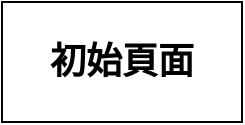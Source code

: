 <mxfile version="22.1.3" type="github">
  <diagram name="第 1 页" id="pR2CvmZpHDpMrfUjj5Pc">
    <mxGraphModel dx="2213" dy="781" grid="1" gridSize="10" guides="1" tooltips="1" connect="1" arrows="1" fold="1" page="1" pageScale="1" pageWidth="827" pageHeight="1169" math="0" shadow="0">
      <root>
        <mxCell id="0" />
        <mxCell id="1" parent="0" />
        <mxCell id="wleDwTEwPIvJDNHKYaG6-1" value="&lt;b&gt;&lt;font style=&quot;font-size: 18px;&quot;&gt;初始頁面&lt;/font&gt;&lt;/b&gt;" style="rounded=0;whiteSpace=wrap;html=1;" parent="1" vertex="1">
          <mxGeometry x="-170" y="80" width="120" height="60" as="geometry" />
        </mxCell>
      </root>
    </mxGraphModel>
  </diagram>
</mxfile>
